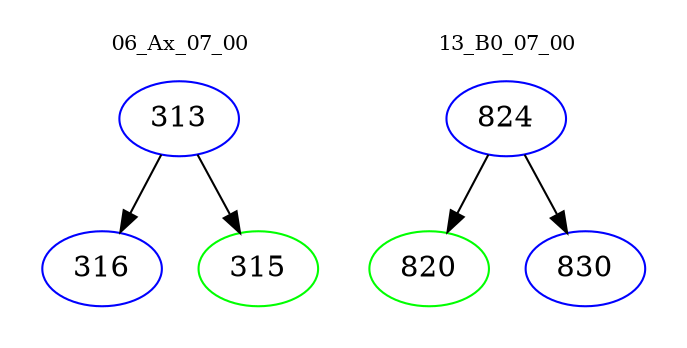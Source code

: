 digraph{
subgraph cluster_0 {
color = white
label = "06_Ax_07_00";
fontsize=10;
T0_313 [label="313", color="blue"]
T0_313 -> T0_316 [color="black"]
T0_316 [label="316", color="blue"]
T0_313 -> T0_315 [color="black"]
T0_315 [label="315", color="green"]
}
subgraph cluster_1 {
color = white
label = "13_B0_07_00";
fontsize=10;
T1_824 [label="824", color="blue"]
T1_824 -> T1_820 [color="black"]
T1_820 [label="820", color="green"]
T1_824 -> T1_830 [color="black"]
T1_830 [label="830", color="blue"]
}
}
